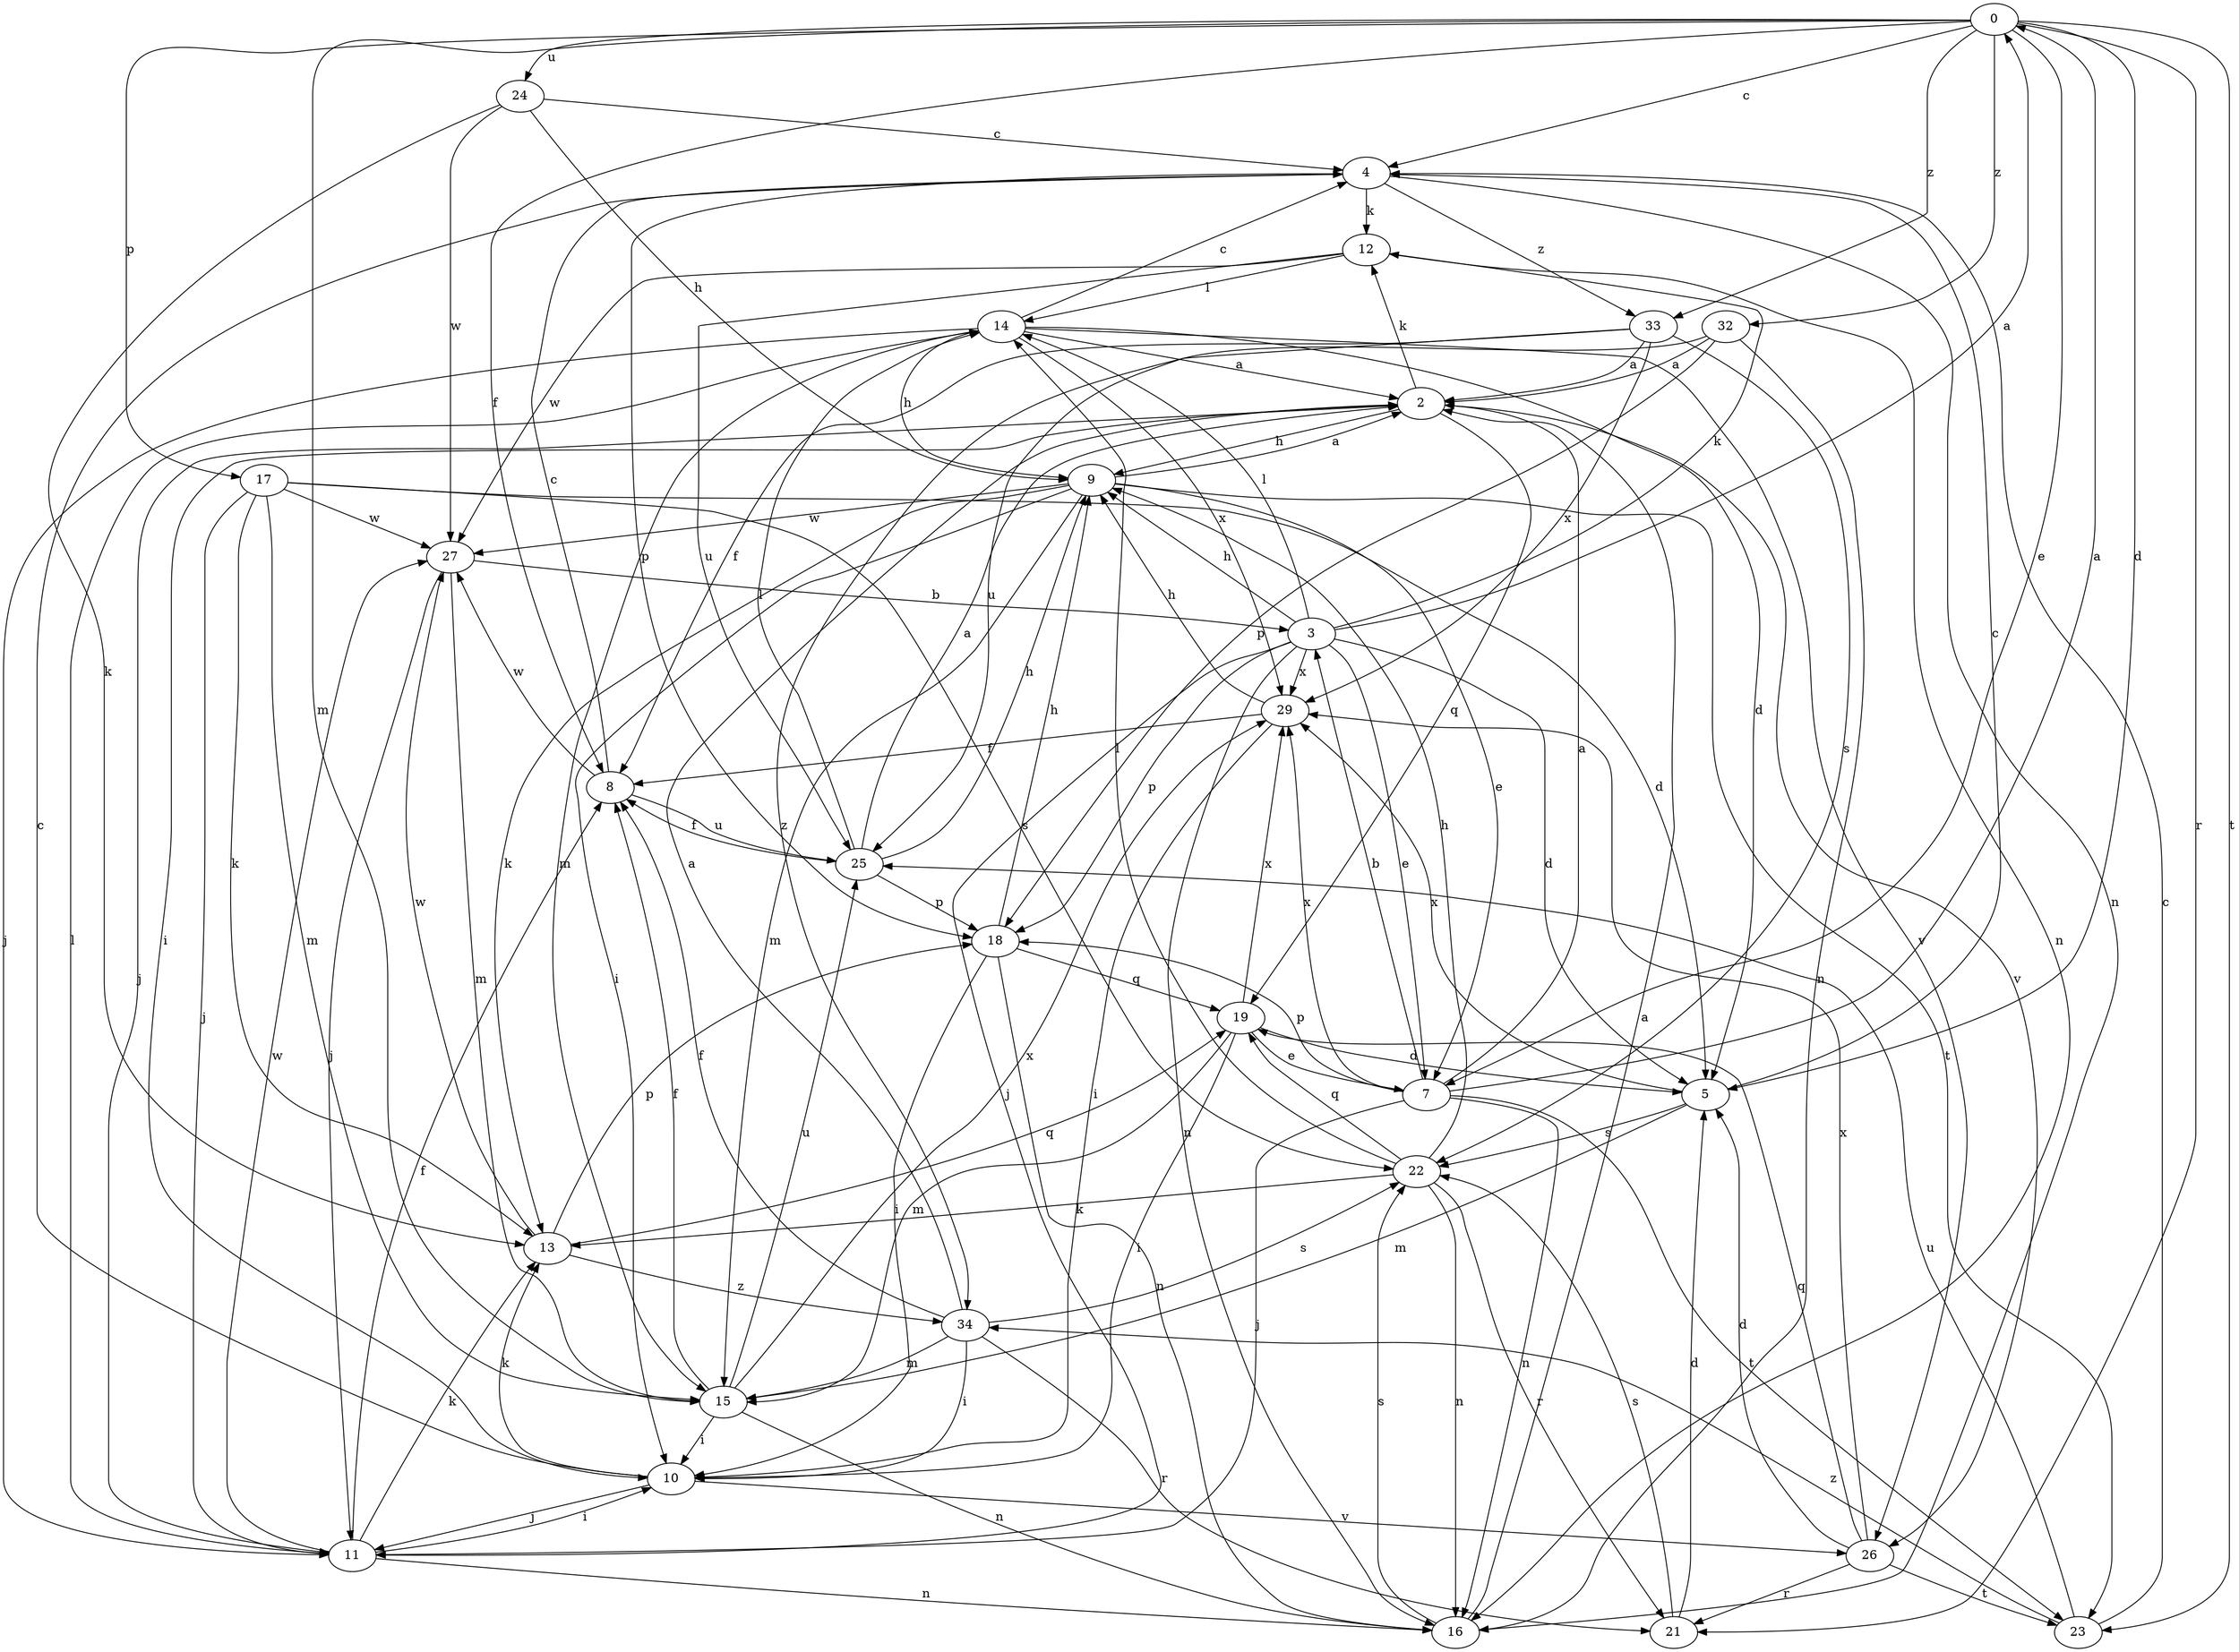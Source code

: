 strict digraph  {
0;
2;
3;
4;
5;
7;
8;
9;
10;
11;
12;
13;
14;
15;
16;
17;
18;
19;
21;
22;
23;
24;
25;
26;
27;
29;
32;
33;
34;
0 -> 4  [label=c];
0 -> 5  [label=d];
0 -> 7  [label=e];
0 -> 8  [label=f];
0 -> 15  [label=m];
0 -> 17  [label=p];
0 -> 21  [label=r];
0 -> 23  [label=t];
0 -> 24  [label=u];
0 -> 32  [label=z];
0 -> 33  [label=z];
2 -> 9  [label=h];
2 -> 10  [label=i];
2 -> 11  [label=j];
2 -> 12  [label=k];
2 -> 19  [label=q];
2 -> 26  [label=v];
3 -> 0  [label=a];
3 -> 5  [label=d];
3 -> 7  [label=e];
3 -> 9  [label=h];
3 -> 11  [label=j];
3 -> 12  [label=k];
3 -> 14  [label=l];
3 -> 16  [label=n];
3 -> 18  [label=p];
3 -> 29  [label=x];
4 -> 12  [label=k];
4 -> 16  [label=n];
4 -> 18  [label=p];
4 -> 33  [label=z];
5 -> 4  [label=c];
5 -> 15  [label=m];
5 -> 22  [label=s];
5 -> 29  [label=x];
7 -> 0  [label=a];
7 -> 2  [label=a];
7 -> 3  [label=b];
7 -> 11  [label=j];
7 -> 16  [label=n];
7 -> 18  [label=p];
7 -> 23  [label=t];
7 -> 29  [label=x];
8 -> 4  [label=c];
8 -> 25  [label=u];
8 -> 27  [label=w];
9 -> 2  [label=a];
9 -> 7  [label=e];
9 -> 10  [label=i];
9 -> 13  [label=k];
9 -> 15  [label=m];
9 -> 23  [label=t];
9 -> 27  [label=w];
10 -> 4  [label=c];
10 -> 11  [label=j];
10 -> 13  [label=k];
10 -> 26  [label=v];
11 -> 8  [label=f];
11 -> 10  [label=i];
11 -> 13  [label=k];
11 -> 14  [label=l];
11 -> 16  [label=n];
11 -> 27  [label=w];
12 -> 14  [label=l];
12 -> 16  [label=n];
12 -> 25  [label=u];
12 -> 27  [label=w];
13 -> 18  [label=p];
13 -> 19  [label=q];
13 -> 27  [label=w];
13 -> 34  [label=z];
14 -> 2  [label=a];
14 -> 4  [label=c];
14 -> 5  [label=d];
14 -> 9  [label=h];
14 -> 11  [label=j];
14 -> 15  [label=m];
14 -> 26  [label=v];
14 -> 29  [label=x];
15 -> 8  [label=f];
15 -> 10  [label=i];
15 -> 16  [label=n];
15 -> 25  [label=u];
15 -> 29  [label=x];
16 -> 2  [label=a];
16 -> 22  [label=s];
17 -> 5  [label=d];
17 -> 11  [label=j];
17 -> 13  [label=k];
17 -> 15  [label=m];
17 -> 22  [label=s];
17 -> 27  [label=w];
18 -> 9  [label=h];
18 -> 10  [label=i];
18 -> 16  [label=n];
18 -> 19  [label=q];
19 -> 5  [label=d];
19 -> 7  [label=e];
19 -> 10  [label=i];
19 -> 15  [label=m];
19 -> 29  [label=x];
21 -> 5  [label=d];
21 -> 22  [label=s];
22 -> 9  [label=h];
22 -> 13  [label=k];
22 -> 14  [label=l];
22 -> 16  [label=n];
22 -> 19  [label=q];
22 -> 21  [label=r];
23 -> 4  [label=c];
23 -> 25  [label=u];
23 -> 34  [label=z];
24 -> 4  [label=c];
24 -> 9  [label=h];
24 -> 13  [label=k];
24 -> 27  [label=w];
25 -> 2  [label=a];
25 -> 8  [label=f];
25 -> 9  [label=h];
25 -> 14  [label=l];
25 -> 18  [label=p];
26 -> 5  [label=d];
26 -> 19  [label=q];
26 -> 21  [label=r];
26 -> 23  [label=t];
26 -> 29  [label=x];
27 -> 3  [label=b];
27 -> 11  [label=j];
27 -> 15  [label=m];
29 -> 8  [label=f];
29 -> 9  [label=h];
29 -> 10  [label=i];
32 -> 2  [label=a];
32 -> 16  [label=n];
32 -> 18  [label=p];
32 -> 34  [label=z];
33 -> 2  [label=a];
33 -> 8  [label=f];
33 -> 22  [label=s];
33 -> 25  [label=u];
33 -> 29  [label=x];
34 -> 2  [label=a];
34 -> 8  [label=f];
34 -> 10  [label=i];
34 -> 15  [label=m];
34 -> 21  [label=r];
34 -> 22  [label=s];
}
